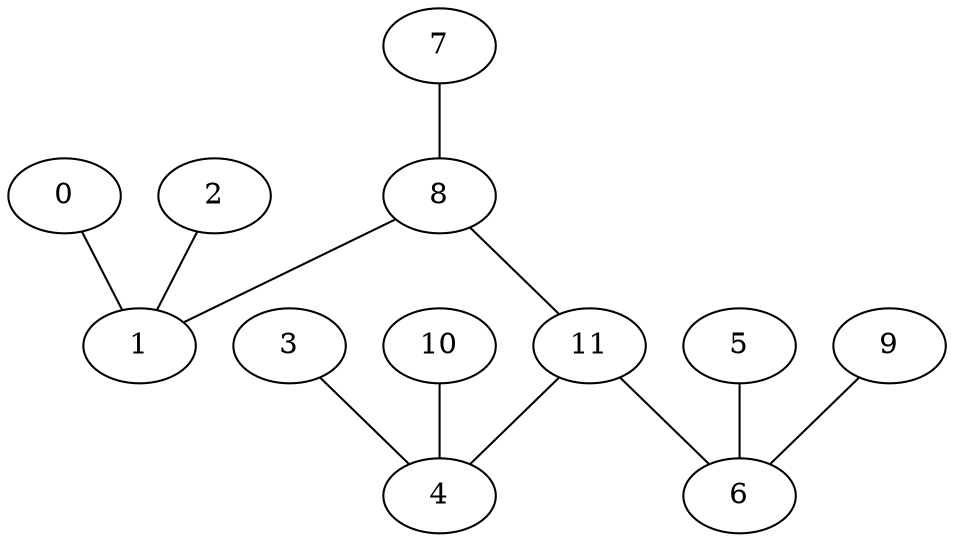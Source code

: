 graph G {
0 [position="[174, 141, 454]", radius=0];
1 [position="[176, 140, 453]", radius=0];
2 [position="[178, 134, 451]", radius=0];
3 [position="[268, 146, 421]", radius=0];
4 [position="[264, 155, 426]", radius=0];
5 [position="[139, 216, 451]", radius=0];
6 [position="[148, 209, 443]", radius=0];
7 [position="[205, 165, 468]", radius=0];
8 [position="[194, 164, 459]", radius=0];
9 [position="[148, 230, 438]", radius=0];
10 [position="[412, 262, 462]", radius=0];
11 [position="[197, 174, 444]", radius=0];
0--1  [edge_points="[[175, 140, 453], ]", nodes="[145489920, 0]", order=-1];
2--1  [edge_points="[[177, 135, 452], [177, 136, 452], [176, 137, 452], [176, 138, 453], [176, 139, 453], ]", nodes="[145489920, 0]", order=-1];
3--4  [edge_points="[[267, 147, 422], [266, 148, 422], [266, 149, 423], [265, 150, 424], [265, 151, 425], [265, 152, 425], [264, 153, 426], [264, 154, 426], ]", nodes="[145489920, 0]", order=-1];
5--6  [edge_points="[[139, 215, 451], [139, 214, 451], [139, 213, 451], [140, 212, 450], [141, 211, 449], [142, 211, 448], [143, 210, 447], [144, 210, 446], [145, 210, 446], [146, 209, 446], [147, 209, 445], [147, 209, 444], ]", nodes="[145489920, 0]", order=-1];
7--8  [edge_points="[[204, 165, 467], [203, 165, 466], [202, 165, 465], [201, 165, 464], [200, 165, 464], [199, 165, 463], [198, 165, 463], [197, 165, 462], [196, 164, 461], [195, 164, 460], ]", nodes="[145489920, 0]", order=-1];
9--6  [edge_points="[[148, 229, 437], [147, 228, 436], [147, 227, 436], [147, 226, 436], [146, 225, 436], [145, 224, 437], [145, 223, 437], [144, 222, 437], [144, 221, 437], [145, 220, 438], [144, 219, 438], [144, 218, 438], [145, 217, 439], [145, 216, 439], [145, 215, 440], [146, 214, 441], [146, 213, 441], [147, 212, 442], [147, 211, 443], [148, 210, 443], ]", nodes="[145489920, 0]", order=-1];
10--4  [edge_points="[[411, 261, 462], [410, 260, 463], [409, 259, 462], [408, 258, 461], [408, 257, 462], [407, 256, 462], [406, 255, 461], [405, 254, 461], [404, 253, 460], [403, 252, 459], [402, 251, 458], [401, 250, 457], [400, 249, 456], [400, 248, 455], [400, 247, 455], [400, 246, 454], [400, 245, 454], [400, 244, 453], [400, 243, 453], [400, 242, 452], [400, 241, 452], [400, 240, 451], [400, 239, 450], [400, 238, 450], [399, 237, 450], [398, 236, 449], [399, 235, 449], [398, 234, 449], [398, 233, 449], [397, 232, 449], [397, 231, 449], [397, 230, 449], [397, 229, 449], [396, 228, 448], [395, 227, 448], [394, 226, 447], [394, 225, 447], [393, 224, 447], [392, 223, 447], [391, 223, 447], [390, 222, 447], [389, 221, 447], [388, 220, 447], [387, 219, 447], [386, 219, 447], [385, 219, 447], [384, 219, 446], [383, 218, 445], [382, 218, 445], [381, 217, 445], [380, 216, 445], [379, 216, 445], [378, 216, 444], [377, 215, 444], [376, 215, 444], [375, 215, 443], [374, 214, 443], [373, 214, 443], [372, 214, 442], [371, 213, 442], [370, 213, 442], [369, 212, 442], [368, 212, 441], [367, 211, 441], [366, 211, 441], [365, 210, 441], [364, 210, 440], [363, 209, 440], [362, 209, 440], [361, 209, 440], [360, 208, 439], [359, 208, 439], [358, 207, 439], [357, 207, 439], [356, 207, 438], [355, 206, 438], [354, 206, 438], [353, 205, 438], [352, 204, 438], [351, 204, 438], [350, 203, 437], [349, 202, 437], [348, 202, 436], [347, 201, 436], [346, 201, 436], [345, 200, 436], [344, 199, 436], [343, 199, 436], [342, 198, 436], [341, 198, 436], [340, 197, 436], [339, 196, 436], [338, 196, 435], [337, 195, 435], [336, 194, 434], [335, 193, 434], [334, 192, 434], [333, 191, 434], [332, 191, 434], [331, 190, 434], [330, 189, 434], [329, 188, 433], [328, 187, 433], [327, 186, 433], [326, 186, 433], [325, 185, 432], [324, 184, 432], [323, 183, 432], [322, 182, 432], [321, 181, 431], [320, 180, 431], [319, 179, 431], [318, 178, 431], [317, 177, 431], [316, 176, 431], [315, 175, 431], [314, 174, 430], [313, 173, 430], [312, 172, 430], [311, 171, 430], [310, 170, 430], [309, 169, 430], [308, 168, 430], [307, 167, 430], [306, 166, 430], [305, 166, 430], [304, 165, 430], [303, 164, 431], [302, 163, 431], [301, 163, 431], [300, 162, 432], [299, 162, 432], [298, 162, 432], [297, 161, 432], [296, 161, 432], [295, 161, 433], [294, 161, 433], [293, 160, 433], [292, 160, 434], [291, 160, 434], [290, 159, 434], [289, 159, 434], [288, 159, 435], [287, 158, 435], [286, 158, 435], [285, 158, 435], [284, 158, 435], [283, 158, 435], [282, 158, 435], [281, 158, 435], [280, 158, 435], [279, 158, 435], [278, 158, 435], [277, 158, 435], [276, 158, 434], [275, 158, 433], [274, 157, 432], [273, 157, 432], [272, 157, 431], [271, 157, 431], [270, 157, 430], [269, 156, 429], [268, 156, 428], [267, 155, 427], [266, 155, 427], [265, 155, 426], ]", nodes="[145489920, 0]", order=-1];
8--1  [edge_points="[[193, 163, 459], [193, 162, 460], [192, 161, 460], [191, 160, 460], [190, 159, 461], [189, 158, 461], [189, 157, 461], [188, 156, 461], [188, 155, 460], [187, 154, 459], [186, 153, 459], [186, 152, 459], [185, 151, 459], [184, 150, 458], [184, 149, 458], [183, 148, 457], [182, 147, 457], [181, 146, 456], [180, 145, 455], [179, 144, 455], [178, 143, 454], [177, 142, 453], [177, 141, 453], ]", nodes="[145489920, 0]", order=-1];
8--11  [edge_points="[[194, 165, 458], [194, 165, 457], [194, 166, 456], [195, 167, 455], [195, 167, 454], [195, 168, 453], [195, 169, 452], [195, 169, 451], [196, 170, 450], [196, 171, 449], [197, 171, 448], [196, 172, 447], [197, 173, 446], [197, 174, 445], ]", nodes="[145489920, 0]", order=-1];
11--6  [edge_points="[[196, 175, 443], [195, 175, 443], [194, 176, 442], [193, 177, 441], [192, 178, 441], [191, 179, 441], [190, 180, 440], [189, 180, 440], [188, 181, 440], [187, 181, 440], [186, 182, 440], [185, 182, 440], [184, 183, 441], [183, 183, 441], [182, 184, 442], [181, 185, 442], [180, 185, 442], [179, 186, 442], [178, 187, 442], [177, 188, 442], [176, 189, 443], [175, 189, 443], [174, 190, 443], [173, 191, 443], [172, 191, 443], [171, 192, 443], [170, 193, 443], [169, 193, 443], [168, 194, 443], [167, 195, 443], [166, 196, 443], [165, 196, 443], [164, 197, 443], [163, 198, 443], [162, 198, 443], [161, 199, 443], [160, 200, 443], [159, 200, 443], [158, 200, 443], [157, 201, 443], [156, 202, 443], [155, 202, 443], [154, 203, 443], [153, 204, 443], [152, 205, 443], [151, 206, 443], [150, 207, 443], [149, 208, 443], ]", nodes="[145489920, 0]", order=-1];
11--4  [edge_points="[[198, 175, 443], [199, 174, 443], [200, 174, 442], [201, 175, 441], [202, 174, 441], [203, 174, 441], [204, 174, 440], [205, 174, 440], [206, 174, 440], [207, 174, 439], [208, 174, 439], [209, 173, 439], [210, 173, 439], [211, 173, 440], [212, 173, 440], [213, 173, 440], [214, 173, 440], [215, 173, 440], [216, 172, 440], [217, 172, 440], [218, 172, 440], [219, 172, 440], [220, 171, 440], [221, 171, 440], [222, 171, 439], [223, 171, 439], [224, 171, 439], [225, 171, 439], [226, 170, 438], [227, 170, 438], [228, 170, 438], [229, 170, 438], [230, 169, 437], [231, 169, 436], [232, 169, 436], [233, 169, 436], [234, 169, 436], [235, 169, 436], [236, 169, 435], [237, 169, 435], [238, 169, 435], [239, 169, 435], [240, 168, 434], [241, 168, 434], [242, 168, 434], [243, 167, 433], [244, 166, 433], [245, 167, 433], [246, 167, 433], [247, 166, 432], [248, 166, 432], [249, 165, 432], [250, 164, 431], [251, 164, 431], [252, 163, 430], [253, 163, 430], [254, 162, 430], [255, 162, 429], [256, 161, 429], [257, 160, 429], [258, 159, 428], [259, 159, 428], [260, 158, 428], [261, 157, 427], [262, 157, 427], [263, 156, 427], ]", nodes="[145489920, 0]", order=-1];
}
